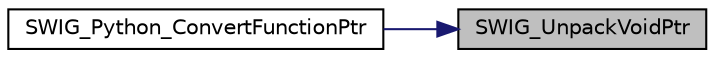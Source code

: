 digraph "SWIG_UnpackVoidPtr"
{
 // LATEX_PDF_SIZE
  edge [fontname="Helvetica",fontsize="10",labelfontname="Helvetica",labelfontsize="10"];
  node [fontname="Helvetica",fontsize="10",shape=record];
  rankdir="RL";
  Node1 [label="SWIG_UnpackVoidPtr",height=0.2,width=0.4,color="black", fillcolor="grey75", style="filled", fontcolor="black",tooltip=" "];
  Node1 -> Node2 [dir="back",color="midnightblue",fontsize="10",style="solid",fontname="Helvetica"];
  Node2 [label="SWIG_Python_ConvertFunctionPtr",height=0.2,width=0.4,color="black", fillcolor="white", style="filled",URL="$de/d48/swig__runtime_8h.html#aab4c16474d452d70b81f765cd430f661",tooltip=" "];
}
